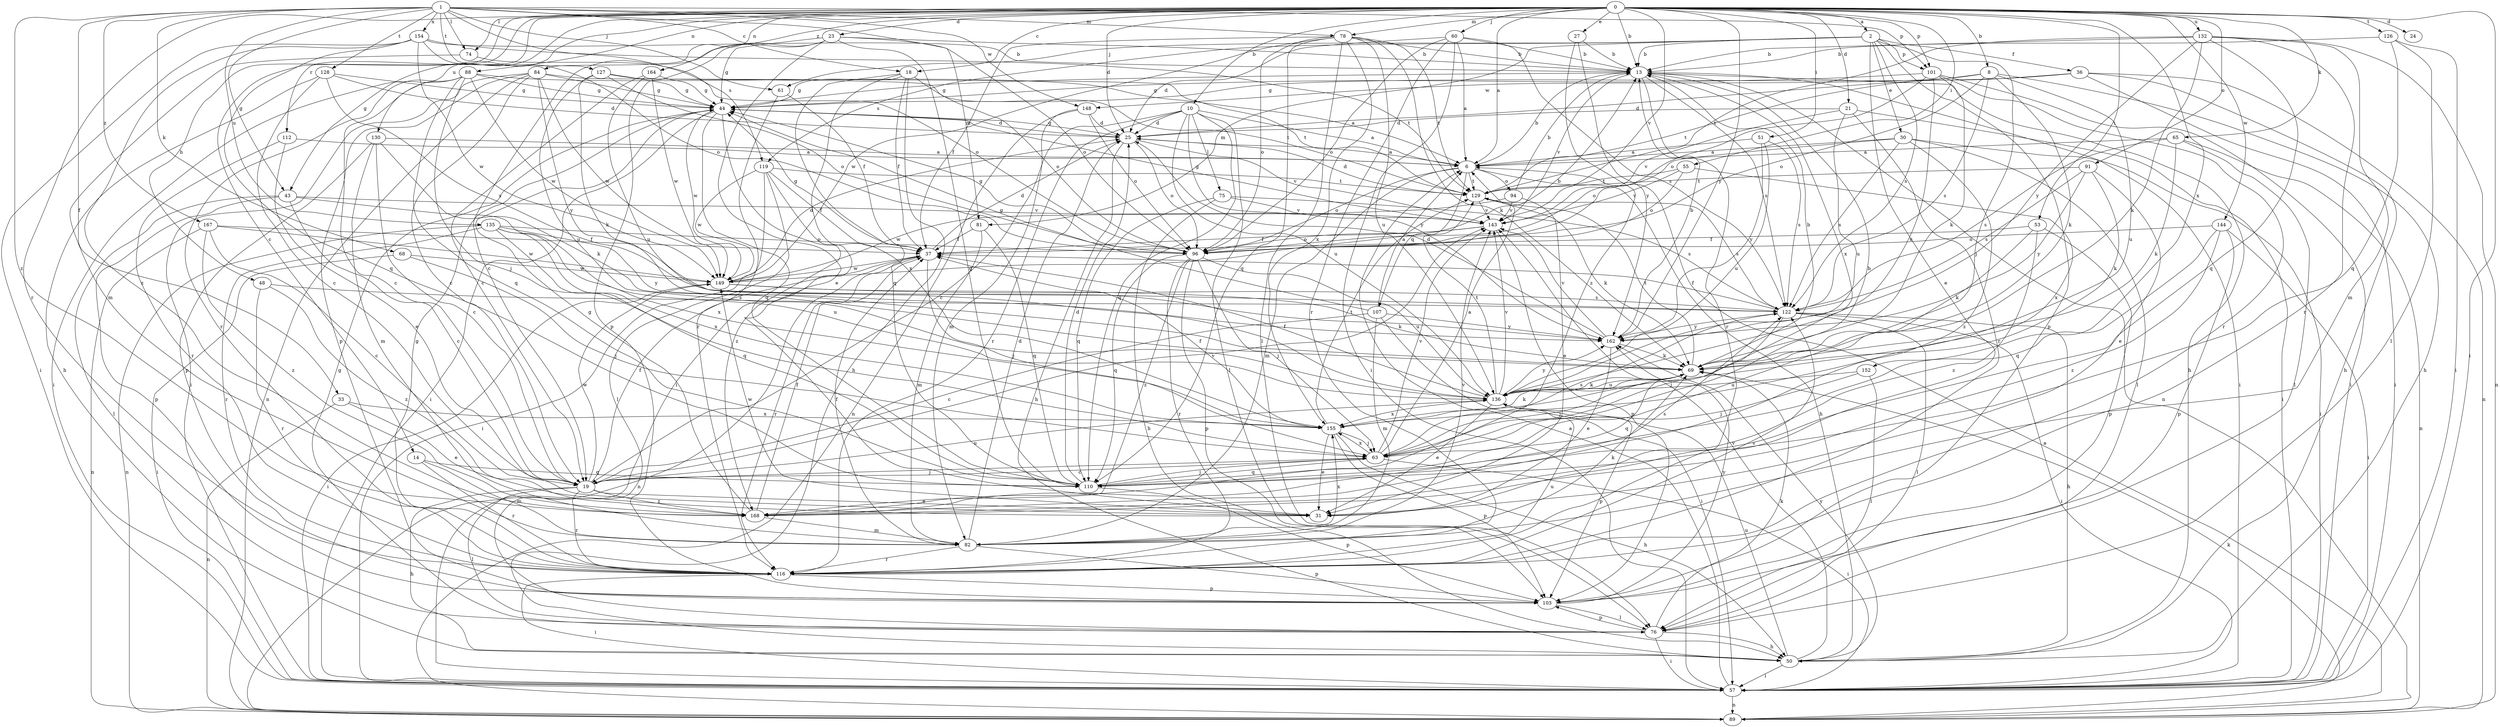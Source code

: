 strict digraph  {
0;
1;
2;
6;
8;
10;
13;
14;
18;
19;
21;
23;
24;
25;
27;
30;
31;
33;
36;
37;
43;
44;
48;
50;
51;
53;
55;
57;
60;
61;
63;
65;
68;
69;
74;
75;
76;
78;
81;
82;
84;
88;
89;
91;
94;
96;
101;
103;
107;
110;
112;
116;
119;
122;
126;
127;
128;
129;
130;
132;
135;
136;
143;
144;
148;
149;
152;
154;
155;
162;
164;
167;
168;
0 -> 2  [label=a];
0 -> 6  [label=a];
0 -> 8  [label=b];
0 -> 10  [label=b];
0 -> 13  [label=b];
0 -> 14  [label=c];
0 -> 18  [label=c];
0 -> 21  [label=d];
0 -> 23  [label=d];
0 -> 24  [label=d];
0 -> 25  [label=d];
0 -> 27  [label=e];
0 -> 43  [label=g];
0 -> 48  [label=h];
0 -> 51  [label=i];
0 -> 53  [label=i];
0 -> 55  [label=i];
0 -> 57  [label=i];
0 -> 60  [label=j];
0 -> 65  [label=k];
0 -> 74  [label=l];
0 -> 78  [label=m];
0 -> 84  [label=n];
0 -> 88  [label=n];
0 -> 91  [label=o];
0 -> 101  [label=p];
0 -> 112  [label=r];
0 -> 116  [label=r];
0 -> 126  [label=t];
0 -> 130  [label=u];
0 -> 132  [label=u];
0 -> 143  [label=v];
0 -> 144  [label=w];
0 -> 152  [label=x];
0 -> 162  [label=y];
0 -> 164  [label=z];
1 -> 18  [label=c];
1 -> 33  [label=f];
1 -> 43  [label=g];
1 -> 61  [label=j];
1 -> 68  [label=k];
1 -> 74  [label=l];
1 -> 78  [label=m];
1 -> 81  [label=m];
1 -> 101  [label=p];
1 -> 119  [label=s];
1 -> 127  [label=t];
1 -> 128  [label=t];
1 -> 135  [label=u];
1 -> 148  [label=w];
1 -> 154  [label=x];
1 -> 167  [label=z];
1 -> 168  [label=z];
2 -> 13  [label=b];
2 -> 30  [label=e];
2 -> 31  [label=e];
2 -> 36  [label=f];
2 -> 61  [label=j];
2 -> 63  [label=j];
2 -> 81  [label=m];
2 -> 101  [label=p];
2 -> 103  [label=p];
2 -> 119  [label=s];
2 -> 122  [label=s];
6 -> 13  [label=b];
6 -> 50  [label=h];
6 -> 82  [label=m];
6 -> 94  [label=o];
6 -> 96  [label=o];
6 -> 107  [label=q];
6 -> 129  [label=t];
8 -> 25  [label=d];
8 -> 50  [label=h];
8 -> 69  [label=k];
8 -> 96  [label=o];
8 -> 122  [label=s];
8 -> 136  [label=u];
8 -> 148  [label=w];
10 -> 6  [label=a];
10 -> 19  [label=c];
10 -> 25  [label=d];
10 -> 75  [label=l];
10 -> 76  [label=l];
10 -> 110  [label=q];
10 -> 116  [label=r];
10 -> 136  [label=u];
10 -> 162  [label=y];
13 -> 44  [label=g];
13 -> 50  [label=h];
13 -> 57  [label=i];
13 -> 89  [label=n];
13 -> 116  [label=r];
13 -> 122  [label=s];
13 -> 143  [label=v];
13 -> 155  [label=x];
14 -> 82  [label=m];
14 -> 110  [label=q];
14 -> 116  [label=r];
18 -> 37  [label=f];
18 -> 44  [label=g];
18 -> 50  [label=h];
18 -> 57  [label=i];
18 -> 96  [label=o];
18 -> 110  [label=q];
19 -> 31  [label=e];
19 -> 37  [label=f];
19 -> 50  [label=h];
19 -> 63  [label=j];
19 -> 76  [label=l];
19 -> 116  [label=r];
19 -> 136  [label=u];
19 -> 143  [label=v];
19 -> 149  [label=w];
19 -> 168  [label=z];
21 -> 25  [label=d];
21 -> 57  [label=i];
21 -> 116  [label=r];
21 -> 136  [label=u];
21 -> 143  [label=v];
23 -> 13  [label=b];
23 -> 19  [label=c];
23 -> 31  [label=e];
23 -> 44  [label=g];
23 -> 96  [label=o];
23 -> 103  [label=p];
23 -> 110  [label=q];
25 -> 6  [label=a];
25 -> 44  [label=g];
25 -> 50  [label=h];
25 -> 96  [label=o];
25 -> 143  [label=v];
27 -> 13  [label=b];
27 -> 162  [label=y];
27 -> 168  [label=z];
30 -> 6  [label=a];
30 -> 57  [label=i];
30 -> 76  [label=l];
30 -> 96  [label=o];
30 -> 122  [label=s];
30 -> 168  [label=z];
31 -> 149  [label=w];
33 -> 31  [label=e];
33 -> 89  [label=n];
33 -> 155  [label=x];
36 -> 44  [label=g];
36 -> 50  [label=h];
36 -> 57  [label=i];
36 -> 89  [label=n];
36 -> 129  [label=t];
37 -> 25  [label=d];
37 -> 44  [label=g];
37 -> 63  [label=j];
37 -> 89  [label=n];
37 -> 116  [label=r];
37 -> 149  [label=w];
43 -> 19  [label=c];
43 -> 76  [label=l];
43 -> 103  [label=p];
43 -> 143  [label=v];
43 -> 155  [label=x];
44 -> 25  [label=d];
44 -> 57  [label=i];
44 -> 110  [label=q];
44 -> 149  [label=w];
44 -> 155  [label=x];
48 -> 116  [label=r];
48 -> 122  [label=s];
48 -> 168  [label=z];
50 -> 57  [label=i];
50 -> 136  [label=u];
50 -> 143  [label=v];
50 -> 162  [label=y];
51 -> 6  [label=a];
51 -> 122  [label=s];
51 -> 136  [label=u];
51 -> 162  [label=y];
53 -> 37  [label=f];
53 -> 69  [label=k];
53 -> 103  [label=p];
53 -> 168  [label=z];
55 -> 96  [label=o];
55 -> 129  [label=t];
55 -> 143  [label=v];
55 -> 155  [label=x];
57 -> 6  [label=a];
57 -> 89  [label=n];
60 -> 6  [label=a];
60 -> 13  [label=b];
60 -> 25  [label=d];
60 -> 57  [label=i];
60 -> 96  [label=o];
60 -> 116  [label=r];
60 -> 122  [label=s];
61 -> 37  [label=f];
61 -> 116  [label=r];
63 -> 6  [label=a];
63 -> 13  [label=b];
63 -> 19  [label=c];
63 -> 57  [label=i];
63 -> 110  [label=q];
63 -> 122  [label=s];
63 -> 143  [label=v];
63 -> 155  [label=x];
65 -> 6  [label=a];
65 -> 69  [label=k];
65 -> 76  [label=l];
65 -> 89  [label=n];
65 -> 122  [label=s];
68 -> 57  [label=i];
68 -> 63  [label=j];
68 -> 149  [label=w];
69 -> 13  [label=b];
69 -> 63  [label=j];
69 -> 110  [label=q];
69 -> 129  [label=t];
69 -> 136  [label=u];
74 -> 82  [label=m];
74 -> 96  [label=o];
75 -> 50  [label=h];
75 -> 110  [label=q];
75 -> 122  [label=s];
75 -> 143  [label=v];
76 -> 44  [label=g];
76 -> 50  [label=h];
76 -> 57  [label=i];
76 -> 69  [label=k];
76 -> 103  [label=p];
78 -> 13  [label=b];
78 -> 37  [label=f];
78 -> 69  [label=k];
78 -> 76  [label=l];
78 -> 96  [label=o];
78 -> 110  [label=q];
78 -> 129  [label=t];
78 -> 136  [label=u];
78 -> 149  [label=w];
78 -> 155  [label=x];
81 -> 37  [label=f];
81 -> 82  [label=m];
81 -> 110  [label=q];
82 -> 25  [label=d];
82 -> 37  [label=f];
82 -> 69  [label=k];
82 -> 103  [label=p];
82 -> 116  [label=r];
82 -> 143  [label=v];
82 -> 155  [label=x];
84 -> 19  [label=c];
84 -> 44  [label=g];
84 -> 57  [label=i];
84 -> 89  [label=n];
84 -> 103  [label=p];
84 -> 129  [label=t];
84 -> 149  [label=w];
84 -> 162  [label=y];
88 -> 6  [label=a];
88 -> 19  [label=c];
88 -> 44  [label=g];
88 -> 57  [label=i];
88 -> 63  [label=j];
88 -> 110  [label=q];
88 -> 116  [label=r];
88 -> 149  [label=w];
89 -> 6  [label=a];
89 -> 69  [label=k];
91 -> 31  [label=e];
91 -> 69  [label=k];
91 -> 122  [label=s];
91 -> 129  [label=t];
91 -> 162  [label=y];
94 -> 13  [label=b];
94 -> 31  [label=e];
94 -> 143  [label=v];
94 -> 149  [label=w];
96 -> 44  [label=g];
96 -> 63  [label=j];
96 -> 103  [label=p];
96 -> 110  [label=q];
96 -> 116  [label=r];
96 -> 136  [label=u];
96 -> 168  [label=z];
101 -> 44  [label=g];
101 -> 57  [label=i];
101 -> 69  [label=k];
101 -> 96  [label=o];
101 -> 116  [label=r];
101 -> 136  [label=u];
103 -> 76  [label=l];
103 -> 162  [label=y];
107 -> 6  [label=a];
107 -> 19  [label=c];
107 -> 44  [label=g];
107 -> 57  [label=i];
107 -> 82  [label=m];
107 -> 162  [label=y];
110 -> 25  [label=d];
110 -> 63  [label=j];
110 -> 103  [label=p];
112 -> 6  [label=a];
112 -> 31  [label=e];
112 -> 116  [label=r];
116 -> 44  [label=g];
116 -> 57  [label=i];
116 -> 103  [label=p];
116 -> 122  [label=s];
116 -> 136  [label=u];
119 -> 37  [label=f];
119 -> 57  [label=i];
119 -> 76  [label=l];
119 -> 129  [label=t];
119 -> 149  [label=w];
119 -> 168  [label=z];
122 -> 37  [label=f];
122 -> 50  [label=h];
122 -> 57  [label=i];
122 -> 63  [label=j];
122 -> 76  [label=l];
122 -> 162  [label=y];
126 -> 13  [label=b];
126 -> 57  [label=i];
126 -> 76  [label=l];
126 -> 110  [label=q];
127 -> 44  [label=g];
127 -> 69  [label=k];
127 -> 96  [label=o];
127 -> 129  [label=t];
127 -> 136  [label=u];
128 -> 19  [label=c];
128 -> 25  [label=d];
128 -> 44  [label=g];
128 -> 50  [label=h];
128 -> 122  [label=s];
129 -> 25  [label=d];
129 -> 69  [label=k];
129 -> 122  [label=s];
129 -> 143  [label=v];
130 -> 6  [label=a];
130 -> 19  [label=c];
130 -> 69  [label=k];
130 -> 82  [label=m];
130 -> 103  [label=p];
132 -> 13  [label=b];
132 -> 69  [label=k];
132 -> 82  [label=m];
132 -> 89  [label=n];
132 -> 110  [label=q];
132 -> 116  [label=r];
132 -> 129  [label=t];
132 -> 162  [label=y];
135 -> 89  [label=n];
135 -> 96  [label=o];
135 -> 110  [label=q];
135 -> 116  [label=r];
135 -> 136  [label=u];
135 -> 155  [label=x];
135 -> 162  [label=y];
136 -> 31  [label=e];
136 -> 37  [label=f];
136 -> 69  [label=k];
136 -> 103  [label=p];
136 -> 129  [label=t];
136 -> 143  [label=v];
136 -> 155  [label=x];
136 -> 162  [label=y];
143 -> 37  [label=f];
143 -> 44  [label=g];
143 -> 96  [label=o];
143 -> 103  [label=p];
144 -> 57  [label=i];
144 -> 96  [label=o];
144 -> 103  [label=p];
144 -> 110  [label=q];
144 -> 168  [label=z];
148 -> 25  [label=d];
148 -> 82  [label=m];
148 -> 89  [label=n];
148 -> 96  [label=o];
149 -> 13  [label=b];
149 -> 25  [label=d];
149 -> 57  [label=i];
149 -> 69  [label=k];
149 -> 122  [label=s];
152 -> 63  [label=j];
152 -> 76  [label=l];
152 -> 136  [label=u];
154 -> 13  [label=b];
154 -> 57  [label=i];
154 -> 96  [label=o];
154 -> 110  [label=q];
154 -> 129  [label=t];
154 -> 149  [label=w];
154 -> 168  [label=z];
155 -> 31  [label=e];
155 -> 37  [label=f];
155 -> 50  [label=h];
155 -> 63  [label=j];
155 -> 69  [label=k];
155 -> 103  [label=p];
155 -> 129  [label=t];
162 -> 13  [label=b];
162 -> 25  [label=d];
162 -> 31  [label=e];
162 -> 69  [label=k];
162 -> 143  [label=v];
164 -> 19  [label=c];
164 -> 44  [label=g];
164 -> 136  [label=u];
164 -> 149  [label=w];
167 -> 19  [label=c];
167 -> 37  [label=f];
167 -> 89  [label=n];
167 -> 149  [label=w];
167 -> 168  [label=z];
168 -> 37  [label=f];
168 -> 44  [label=g];
168 -> 82  [label=m];
168 -> 122  [label=s];
}
